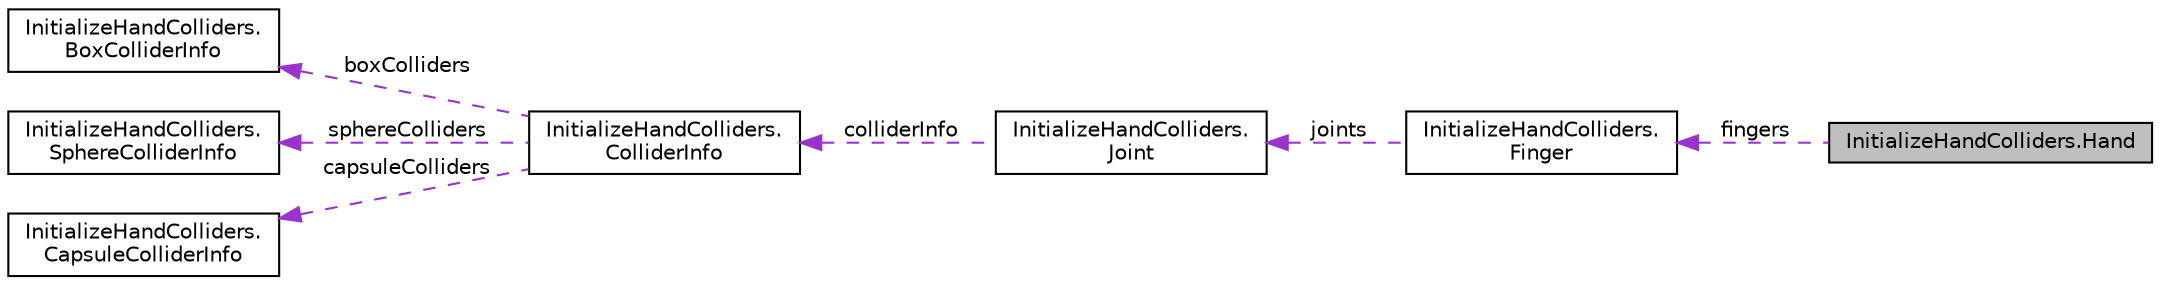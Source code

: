 digraph "InitializeHandColliders.Hand"
{
 // LATEX_PDF_SIZE
  edge [fontname="Helvetica",fontsize="10",labelfontname="Helvetica",labelfontsize="10"];
  node [fontname="Helvetica",fontsize="10",shape=record];
  rankdir="LR";
  Node1 [label="InitializeHandColliders.Hand",height=0.2,width=0.4,color="black", fillcolor="grey75", style="filled", fontcolor="black",tooltip=" "];
  Node2 -> Node1 [dir="back",color="darkorchid3",fontsize="10",style="dashed",label=" fingers" ,fontname="Helvetica"];
  Node2 [label="InitializeHandColliders.\lFinger",height=0.2,width=0.4,color="black", fillcolor="white", style="filled",URL="$dd/dbd/class_initialize_hand_colliders_1_1_finger.html",tooltip=" "];
  Node3 -> Node2 [dir="back",color="darkorchid3",fontsize="10",style="dashed",label=" joints" ,fontname="Helvetica"];
  Node3 [label="InitializeHandColliders.\lJoint",height=0.2,width=0.4,color="black", fillcolor="white", style="filled",URL="$d1/d0a/class_initialize_hand_colliders_1_1_joint.html",tooltip=" "];
  Node4 -> Node3 [dir="back",color="darkorchid3",fontsize="10",style="dashed",label=" colliderInfo" ,fontname="Helvetica"];
  Node4 [label="InitializeHandColliders.\lColliderInfo",height=0.2,width=0.4,color="black", fillcolor="white", style="filled",URL="$d3/d7f/class_initialize_hand_colliders_1_1_collider_info.html",tooltip=" "];
  Node5 -> Node4 [dir="back",color="darkorchid3",fontsize="10",style="dashed",label=" boxColliders" ,fontname="Helvetica"];
  Node5 [label="InitializeHandColliders.\lBoxColliderInfo",height=0.2,width=0.4,color="black", fillcolor="white", style="filled",URL="$de/d14/class_initialize_hand_colliders_1_1_box_collider_info.html",tooltip=" "];
  Node6 -> Node4 [dir="back",color="darkorchid3",fontsize="10",style="dashed",label=" sphereColliders" ,fontname="Helvetica"];
  Node6 [label="InitializeHandColliders.\lSphereColliderInfo",height=0.2,width=0.4,color="black", fillcolor="white", style="filled",URL="$d5/d9e/class_initialize_hand_colliders_1_1_sphere_collider_info.html",tooltip=" "];
  Node7 -> Node4 [dir="back",color="darkorchid3",fontsize="10",style="dashed",label=" capsuleColliders" ,fontname="Helvetica"];
  Node7 [label="InitializeHandColliders.\lCapsuleColliderInfo",height=0.2,width=0.4,color="black", fillcolor="white", style="filled",URL="$d5/dda/class_initialize_hand_colliders_1_1_capsule_collider_info.html",tooltip=" "];
}
